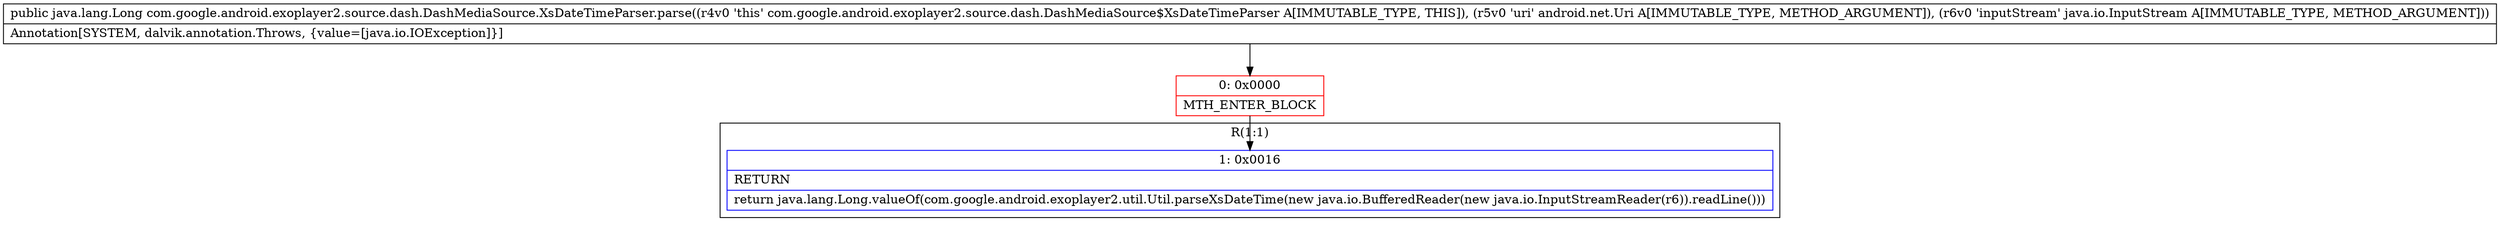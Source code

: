 digraph "CFG forcom.google.android.exoplayer2.source.dash.DashMediaSource.XsDateTimeParser.parse(Landroid\/net\/Uri;Ljava\/io\/InputStream;)Ljava\/lang\/Long;" {
subgraph cluster_Region_1876536665 {
label = "R(1:1)";
node [shape=record,color=blue];
Node_1 [shape=record,label="{1\:\ 0x0016|RETURN\l|return java.lang.Long.valueOf(com.google.android.exoplayer2.util.Util.parseXsDateTime(new java.io.BufferedReader(new java.io.InputStreamReader(r6)).readLine()))\l}"];
}
Node_0 [shape=record,color=red,label="{0\:\ 0x0000|MTH_ENTER_BLOCK\l}"];
MethodNode[shape=record,label="{public java.lang.Long com.google.android.exoplayer2.source.dash.DashMediaSource.XsDateTimeParser.parse((r4v0 'this' com.google.android.exoplayer2.source.dash.DashMediaSource$XsDateTimeParser A[IMMUTABLE_TYPE, THIS]), (r5v0 'uri' android.net.Uri A[IMMUTABLE_TYPE, METHOD_ARGUMENT]), (r6v0 'inputStream' java.io.InputStream A[IMMUTABLE_TYPE, METHOD_ARGUMENT]))  | Annotation[SYSTEM, dalvik.annotation.Throws, \{value=[java.io.IOException]\}]\l}"];
MethodNode -> Node_0;
Node_0 -> Node_1;
}

